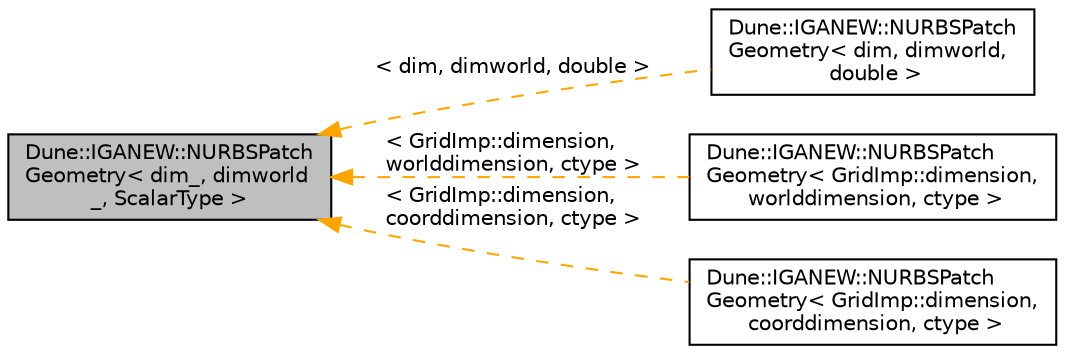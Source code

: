 digraph "Dune::IGANEW::NURBSPatchGeometry&lt; dim_, dimworld_, ScalarType &gt;"
{
 // LATEX_PDF_SIZE
  edge [fontname="Helvetica",fontsize="10",labelfontname="Helvetica",labelfontsize="10"];
  node [fontname="Helvetica",fontsize="10",shape=record];
  rankdir="LR";
  Node1 [label="Dune::IGANEW::NURBSPatch\lGeometry\< dim_, dimworld\l_, ScalarType \>",height=0.2,width=0.4,color="black", fillcolor="grey75", style="filled", fontcolor="black",tooltip=" "];
  Node1 -> Node2 [dir="back",color="orange",fontsize="10",style="dashed",label=" \< dim, dimworld, double \>" ,fontname="Helvetica"];
  Node2 [label="Dune::IGANEW::NURBSPatch\lGeometry\< dim, dimworld,\l double \>",height=0.2,width=0.4,color="black", fillcolor="white", style="filled",URL="$de/de5/a01123.html",tooltip=" "];
  Node1 -> Node3 [dir="back",color="orange",fontsize="10",style="dashed",label=" \< GridImp::dimension,\l worlddimension, ctype \>" ,fontname="Helvetica"];
  Node3 [label="Dune::IGANEW::NURBSPatch\lGeometry\< GridImp::dimension,\l worlddimension, ctype \>",height=0.2,width=0.4,color="black", fillcolor="white", style="filled",URL="$de/de5/a01123.html",tooltip=" "];
  Node1 -> Node4 [dir="back",color="orange",fontsize="10",style="dashed",label=" \< GridImp::dimension,\l coorddimension, ctype \>" ,fontname="Helvetica"];
  Node4 [label="Dune::IGANEW::NURBSPatch\lGeometry\< GridImp::dimension,\l coorddimension, ctype \>",height=0.2,width=0.4,color="black", fillcolor="white", style="filled",URL="$de/de5/a01123.html",tooltip=" "];
}

